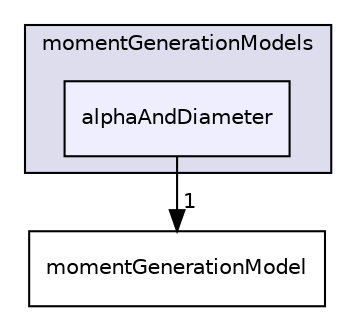 digraph "alphaAndDiameter" {
  bgcolor=transparent;
  compound=true
  node [ fontsize="10", fontname="Helvetica"];
  edge [ labelfontsize="10", labelfontname="Helvetica"];
  subgraph clusterdir_538b51c5cb33798fc1532c9c9bb5db7b {
    graph [ bgcolor="#ddddee", pencolor="black", label="momentGenerationModels" fontname="Helvetica", fontsize="10", URL="dir_538b51c5cb33798fc1532c9c9bb5db7b.html"]
  dir_4db504fa6f281cbc61ad7ede1836b92f [shape=box, label="alphaAndDiameter", style="filled", fillcolor="#eeeeff", pencolor="black", URL="dir_4db504fa6f281cbc61ad7ede1836b92f.html"];
  }
  dir_c522a2727a33630ac0f643330a5dc48c [shape=box label="momentGenerationModel" URL="dir_c522a2727a33630ac0f643330a5dc48c.html"];
  dir_4db504fa6f281cbc61ad7ede1836b92f->dir_c522a2727a33630ac0f643330a5dc48c [headlabel="1", labeldistance=1.5 headhref="dir_000010_000135.html"];
}
